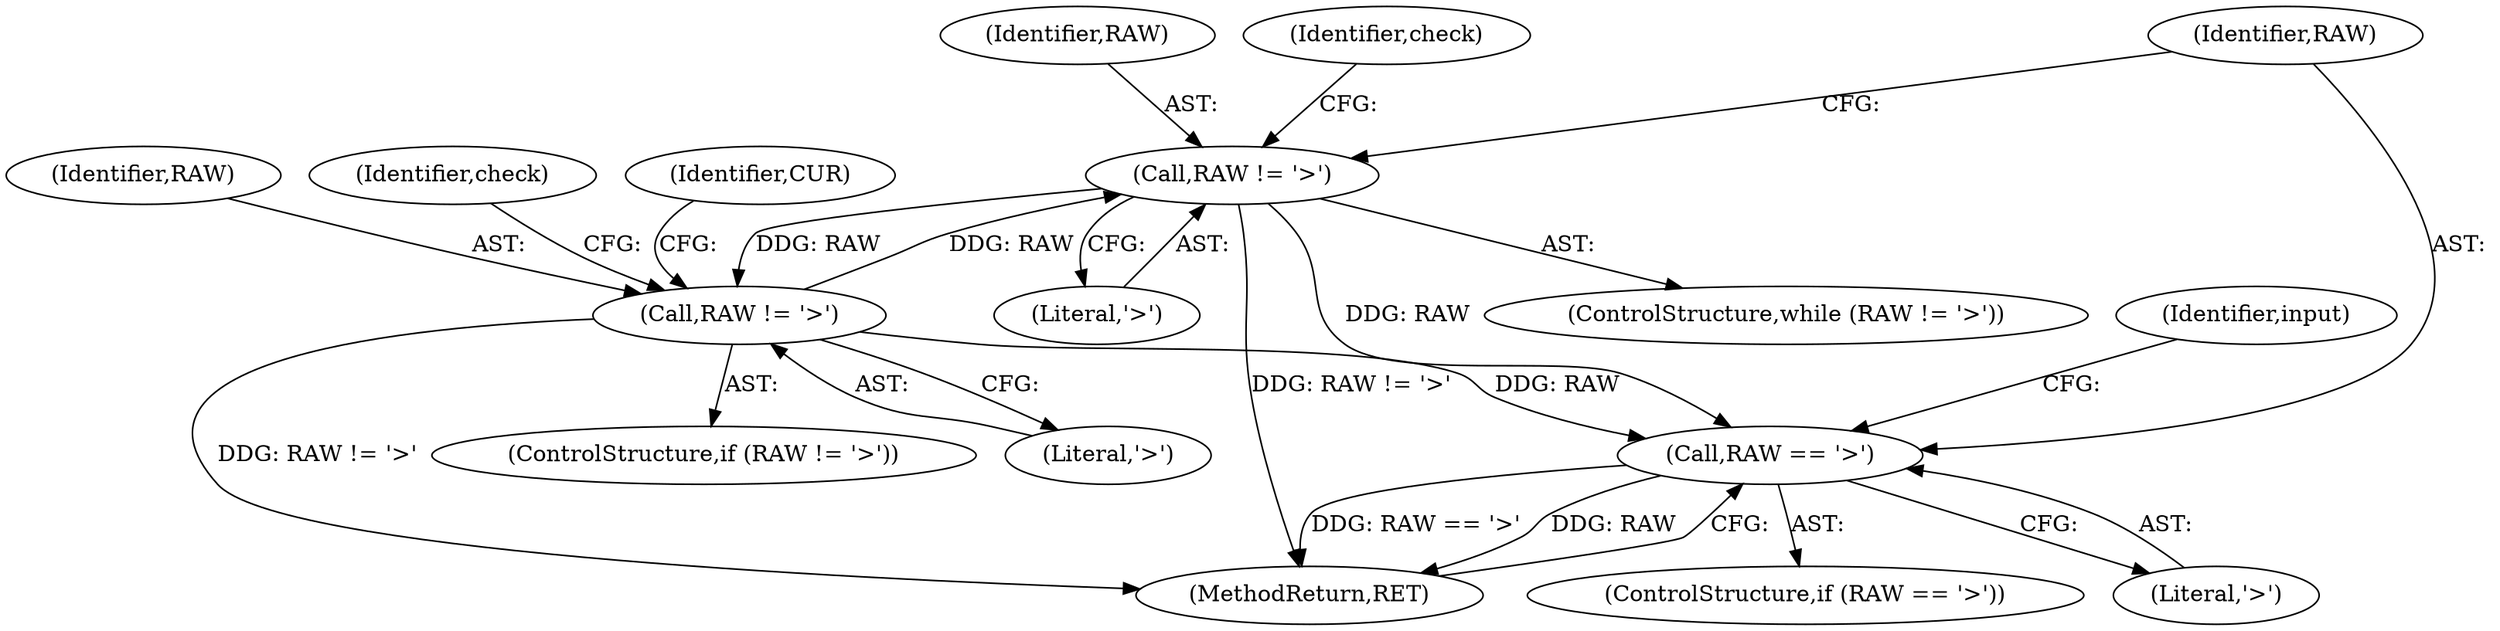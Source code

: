 digraph "1_Chrome_d0947db40187f4708c58e64cbd6013faf9eddeed_2@del" {
"1000154" [label="(Call,RAW != '>')"];
"1000265" [label="(Call,RAW != '>')"];
"1000154" [label="(Call,RAW != '>')"];
"1000390" [label="(Call,RAW == '>')"];
"1000266" [label="(Identifier,RAW)"];
"1000264" [label="(ControlStructure,if (RAW != '>'))"];
"1000396" [label="(Identifier,input)"];
"1000389" [label="(ControlStructure,if (RAW == '>'))"];
"1000408" [label="(MethodReturn,RET)"];
"1000156" [label="(Literal,'>')"];
"1000390" [label="(Call,RAW == '>')"];
"1000392" [label="(Literal,'>')"];
"1000154" [label="(Call,RAW != '>')"];
"1000294" [label="(Identifier,check)"];
"1000267" [label="(Literal,'>')"];
"1000153" [label="(ControlStructure,while (RAW != '>'))"];
"1000265" [label="(Call,RAW != '>')"];
"1000155" [label="(Identifier,RAW)"];
"1000391" [label="(Identifier,RAW)"];
"1000272" [label="(Identifier,CUR)"];
"1000160" [label="(Identifier,check)"];
"1000154" -> "1000153"  [label="AST: "];
"1000154" -> "1000156"  [label="CFG: "];
"1000155" -> "1000154"  [label="AST: "];
"1000156" -> "1000154"  [label="AST: "];
"1000160" -> "1000154"  [label="CFG: "];
"1000391" -> "1000154"  [label="CFG: "];
"1000154" -> "1000408"  [label="DDG: RAW != '>'"];
"1000265" -> "1000154"  [label="DDG: RAW"];
"1000154" -> "1000265"  [label="DDG: RAW"];
"1000154" -> "1000390"  [label="DDG: RAW"];
"1000265" -> "1000264"  [label="AST: "];
"1000265" -> "1000267"  [label="CFG: "];
"1000266" -> "1000265"  [label="AST: "];
"1000267" -> "1000265"  [label="AST: "];
"1000272" -> "1000265"  [label="CFG: "];
"1000294" -> "1000265"  [label="CFG: "];
"1000265" -> "1000408"  [label="DDG: RAW != '>'"];
"1000265" -> "1000390"  [label="DDG: RAW"];
"1000390" -> "1000389"  [label="AST: "];
"1000390" -> "1000392"  [label="CFG: "];
"1000391" -> "1000390"  [label="AST: "];
"1000392" -> "1000390"  [label="AST: "];
"1000396" -> "1000390"  [label="CFG: "];
"1000408" -> "1000390"  [label="CFG: "];
"1000390" -> "1000408"  [label="DDG: RAW == '>'"];
"1000390" -> "1000408"  [label="DDG: RAW"];
}
